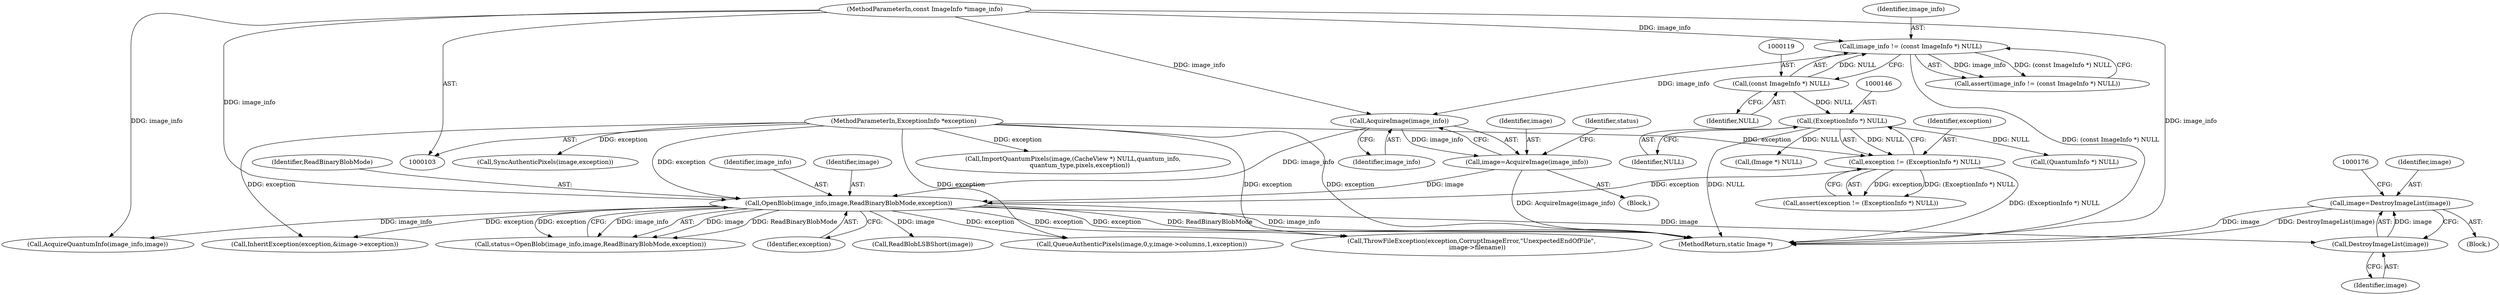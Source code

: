 digraph "0_ImageMagick_7b8c1df65b25d6671f113e2306982eded44ce3b4@pointer" {
"1000170" [label="(Call,image=DestroyImageList(image))"];
"1000172" [label="(Call,DestroyImageList(image))"];
"1000160" [label="(Call,OpenBlob(image_info,image,ReadBinaryBlobMode,exception))"];
"1000156" [label="(Call,AcquireImage(image_info))"];
"1000116" [label="(Call,image_info != (const ImageInfo *) NULL)"];
"1000104" [label="(MethodParameterIn,const ImageInfo *image_info)"];
"1000118" [label="(Call,(const ImageInfo *) NULL)"];
"1000154" [label="(Call,image=AcquireImage(image_info))"];
"1000143" [label="(Call,exception != (ExceptionInfo *) NULL)"];
"1000105" [label="(MethodParameterIn,ExceptionInfo *exception)"];
"1000145" [label="(Call,(ExceptionInfo *) NULL)"];
"1000157" [label="(Identifier,image_info)"];
"1000175" [label="(Call,(Image *) NULL)"];
"1000154" [label="(Call,image=AcquireImage(image_info))"];
"1000162" [label="(Identifier,image)"];
"1000117" [label="(Identifier,image_info)"];
"1000282" [label="(Call,AcquireQuantumInfo(image_info,image))"];
"1000105" [label="(MethodParameterIn,ExceptionInfo *exception)"];
"1000142" [label="(Call,assert(exception != (ExceptionInfo *) NULL))"];
"1000156" [label="(Call,AcquireImage(image_info))"];
"1000115" [label="(Call,assert(image_info != (const ImageInfo *) NULL))"];
"1000387" [label="(Call,SyncAuthenticPixels(image,exception))"];
"1000163" [label="(Identifier,ReadBinaryBlobMode)"];
"1000265" [label="(Call,InheritException(exception,&image->exception))"];
"1000173" [label="(Identifier,image)"];
"1000118" [label="(Call,(const ImageInfo *) NULL)"];
"1000155" [label="(Identifier,image)"];
"1000170" [label="(Call,image=DestroyImageList(image))"];
"1000161" [label="(Identifier,image_info)"];
"1000317" [label="(Call,QueueAuthenticPixels(image,0,y,image->columns,1,exception))"];
"1000164" [label="(Identifier,exception)"];
"1000147" [label="(Identifier,NULL)"];
"1000160" [label="(Call,OpenBlob(image_info,image,ReadBinaryBlobMode,exception))"];
"1000169" [label="(Block,)"];
"1000106" [label="(Block,)"];
"1000145" [label="(Call,(ExceptionInfo *) NULL)"];
"1000104" [label="(MethodParameterIn,const ImageInfo *image_info)"];
"1000158" [label="(Call,status=OpenBlob(image_info,image,ReadBinaryBlobMode,exception))"];
"1000116" [label="(Call,image_info != (const ImageInfo *) NULL)"];
"1000120" [label="(Identifier,NULL)"];
"1000420" [label="(Call,ThrowFileException(exception,CorruptImageError,\"UnexpectedEndOfFile\",\n      image->filename))"];
"1000360" [label="(Call,ImportQuantumPixels(image,(CacheView *) NULL,quantum_info,\n       quantum_type,pixels,exception))"];
"1000288" [label="(Call,(QuantumInfo *) NULL)"];
"1000171" [label="(Identifier,image)"];
"1000159" [label="(Identifier,status)"];
"1000143" [label="(Call,exception != (ExceptionInfo *) NULL)"];
"1000434" [label="(MethodReturn,static Image *)"];
"1000190" [label="(Call,ReadBlobLSBShort(image))"];
"1000172" [label="(Call,DestroyImageList(image))"];
"1000144" [label="(Identifier,exception)"];
"1000170" -> "1000169"  [label="AST: "];
"1000170" -> "1000172"  [label="CFG: "];
"1000171" -> "1000170"  [label="AST: "];
"1000172" -> "1000170"  [label="AST: "];
"1000176" -> "1000170"  [label="CFG: "];
"1000170" -> "1000434"  [label="DDG: DestroyImageList(image)"];
"1000170" -> "1000434"  [label="DDG: image"];
"1000172" -> "1000170"  [label="DDG: image"];
"1000172" -> "1000173"  [label="CFG: "];
"1000173" -> "1000172"  [label="AST: "];
"1000160" -> "1000172"  [label="DDG: image"];
"1000160" -> "1000158"  [label="AST: "];
"1000160" -> "1000164"  [label="CFG: "];
"1000161" -> "1000160"  [label="AST: "];
"1000162" -> "1000160"  [label="AST: "];
"1000163" -> "1000160"  [label="AST: "];
"1000164" -> "1000160"  [label="AST: "];
"1000158" -> "1000160"  [label="CFG: "];
"1000160" -> "1000434"  [label="DDG: exception"];
"1000160" -> "1000434"  [label="DDG: ReadBinaryBlobMode"];
"1000160" -> "1000434"  [label="DDG: image_info"];
"1000160" -> "1000158"  [label="DDG: image_info"];
"1000160" -> "1000158"  [label="DDG: image"];
"1000160" -> "1000158"  [label="DDG: ReadBinaryBlobMode"];
"1000160" -> "1000158"  [label="DDG: exception"];
"1000156" -> "1000160"  [label="DDG: image_info"];
"1000104" -> "1000160"  [label="DDG: image_info"];
"1000154" -> "1000160"  [label="DDG: image"];
"1000143" -> "1000160"  [label="DDG: exception"];
"1000105" -> "1000160"  [label="DDG: exception"];
"1000160" -> "1000190"  [label="DDG: image"];
"1000160" -> "1000265"  [label="DDG: exception"];
"1000160" -> "1000282"  [label="DDG: image_info"];
"1000160" -> "1000317"  [label="DDG: exception"];
"1000160" -> "1000420"  [label="DDG: exception"];
"1000156" -> "1000154"  [label="AST: "];
"1000156" -> "1000157"  [label="CFG: "];
"1000157" -> "1000156"  [label="AST: "];
"1000154" -> "1000156"  [label="CFG: "];
"1000156" -> "1000154"  [label="DDG: image_info"];
"1000116" -> "1000156"  [label="DDG: image_info"];
"1000104" -> "1000156"  [label="DDG: image_info"];
"1000116" -> "1000115"  [label="AST: "];
"1000116" -> "1000118"  [label="CFG: "];
"1000117" -> "1000116"  [label="AST: "];
"1000118" -> "1000116"  [label="AST: "];
"1000115" -> "1000116"  [label="CFG: "];
"1000116" -> "1000434"  [label="DDG: (const ImageInfo *) NULL"];
"1000116" -> "1000115"  [label="DDG: image_info"];
"1000116" -> "1000115"  [label="DDG: (const ImageInfo *) NULL"];
"1000104" -> "1000116"  [label="DDG: image_info"];
"1000118" -> "1000116"  [label="DDG: NULL"];
"1000104" -> "1000103"  [label="AST: "];
"1000104" -> "1000434"  [label="DDG: image_info"];
"1000104" -> "1000282"  [label="DDG: image_info"];
"1000118" -> "1000120"  [label="CFG: "];
"1000119" -> "1000118"  [label="AST: "];
"1000120" -> "1000118"  [label="AST: "];
"1000118" -> "1000145"  [label="DDG: NULL"];
"1000154" -> "1000106"  [label="AST: "];
"1000155" -> "1000154"  [label="AST: "];
"1000159" -> "1000154"  [label="CFG: "];
"1000154" -> "1000434"  [label="DDG: AcquireImage(image_info)"];
"1000143" -> "1000142"  [label="AST: "];
"1000143" -> "1000145"  [label="CFG: "];
"1000144" -> "1000143"  [label="AST: "];
"1000145" -> "1000143"  [label="AST: "];
"1000142" -> "1000143"  [label="CFG: "];
"1000143" -> "1000434"  [label="DDG: (ExceptionInfo *) NULL"];
"1000143" -> "1000142"  [label="DDG: exception"];
"1000143" -> "1000142"  [label="DDG: (ExceptionInfo *) NULL"];
"1000105" -> "1000143"  [label="DDG: exception"];
"1000145" -> "1000143"  [label="DDG: NULL"];
"1000105" -> "1000103"  [label="AST: "];
"1000105" -> "1000434"  [label="DDG: exception"];
"1000105" -> "1000265"  [label="DDG: exception"];
"1000105" -> "1000317"  [label="DDG: exception"];
"1000105" -> "1000360"  [label="DDG: exception"];
"1000105" -> "1000387"  [label="DDG: exception"];
"1000105" -> "1000420"  [label="DDG: exception"];
"1000145" -> "1000147"  [label="CFG: "];
"1000146" -> "1000145"  [label="AST: "];
"1000147" -> "1000145"  [label="AST: "];
"1000145" -> "1000434"  [label="DDG: NULL"];
"1000145" -> "1000175"  [label="DDG: NULL"];
"1000145" -> "1000288"  [label="DDG: NULL"];
}
